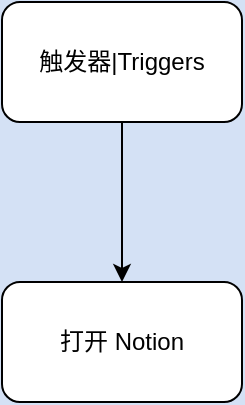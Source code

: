 <mxfile version="17.2.4" type="github">
  <diagram id="b0o3LMLqGVsqhxNz8bDR" name="Page-1">
    <mxGraphModel dx="1018" dy="659" grid="0" gridSize="10" guides="1" tooltips="1" connect="1" arrows="1" fold="1" page="1" pageScale="1" pageWidth="850" pageHeight="1100" background="#D4E1F5" math="0" shadow="0">
      <root>
        <mxCell id="0" />
        <mxCell id="1" parent="0" />
        <mxCell id="-bExadw3Cc1Cx56n1sEL-6" value="" style="edgeStyle=orthogonalEdgeStyle;rounded=0;orthogonalLoop=1;jettySize=auto;html=1;" edge="1" parent="1" source="-bExadw3Cc1Cx56n1sEL-2" target="-bExadw3Cc1Cx56n1sEL-5">
          <mxGeometry relative="1" as="geometry" />
        </mxCell>
        <mxCell id="-bExadw3Cc1Cx56n1sEL-2" value="触发器|Triggers" style="rounded=1;whiteSpace=wrap;html=1;" vertex="1" parent="1">
          <mxGeometry x="59" y="39" width="120" height="60" as="geometry" />
        </mxCell>
        <mxCell id="-bExadw3Cc1Cx56n1sEL-5" value="打开 Notion" style="whiteSpace=wrap;html=1;rounded=1;" vertex="1" parent="1">
          <mxGeometry x="59" y="179" width="120" height="60" as="geometry" />
        </mxCell>
      </root>
    </mxGraphModel>
  </diagram>
</mxfile>
